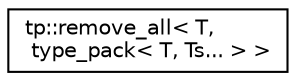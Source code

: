 digraph "Graphical Class Hierarchy"
{
 // LATEX_PDF_SIZE
  edge [fontname="Helvetica",fontsize="10",labelfontname="Helvetica",labelfontsize="10"];
  node [fontname="Helvetica",fontsize="10",shape=record];
  rankdir="LR";
  Node0 [label="tp::remove_all\< T,\l type_pack\< T, Ts... \> \>",height=0.2,width=0.4,color="black", fillcolor="white", style="filled",URL="$structtp_1_1remove__all_3_01T_00_01type__pack_3_01T_00_01Ts_8_8_8_01_4_01_4.html",tooltip=" "];
}
